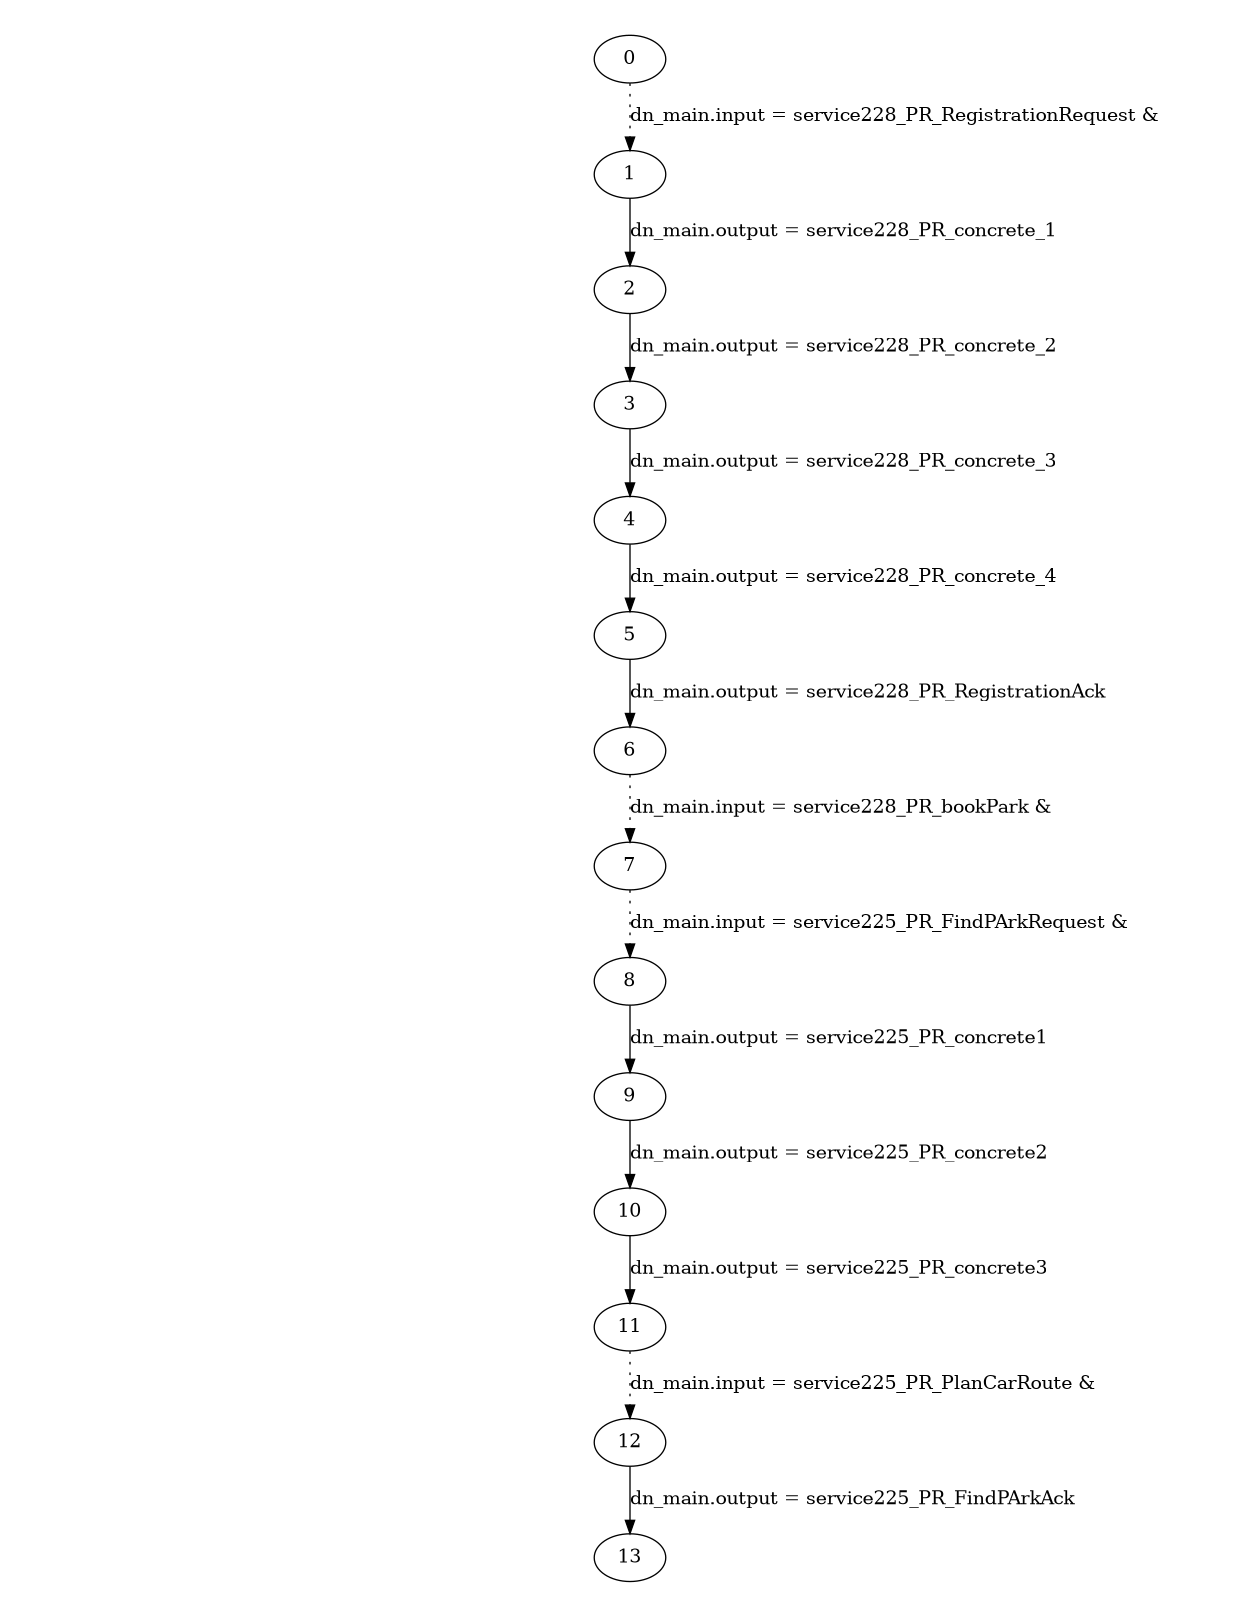 digraph plan_fsm {
ratio="1.3";
margin="0.2";
size="8.0,11.4";
"0" -> "1" [style=dotted label="dn_main.input = service228_PR_RegistrationRequest &\n"]
"1" -> "2" [label="dn_main.output = service228_PR_concrete_1"]
"2" -> "3" [label="dn_main.output = service228_PR_concrete_2"]
"3" -> "4" [label="dn_main.output = service228_PR_concrete_3"]
"4" -> "5" [label="dn_main.output = service228_PR_concrete_4"]
"5" -> "6" [label="dn_main.output = service228_PR_RegistrationAck"]
"6" -> "7" [style=dotted label="dn_main.input = service228_PR_bookPark &\n"]
"7" -> "8" [style=dotted label="dn_main.input = service225_PR_FindPArkRequest &\n"]
"8" -> "9" [label="dn_main.output = service225_PR_concrete1"]
"9" -> "10" [label="dn_main.output = service225_PR_concrete2"]
"10" -> "11" [label="dn_main.output = service225_PR_concrete3"]
"11" -> "12" [style=dotted label="dn_main.input = service225_PR_PlanCarRoute &\n"]
"12" -> "13" [label="dn_main.output = service225_PR_FindPArkAck"]
}

